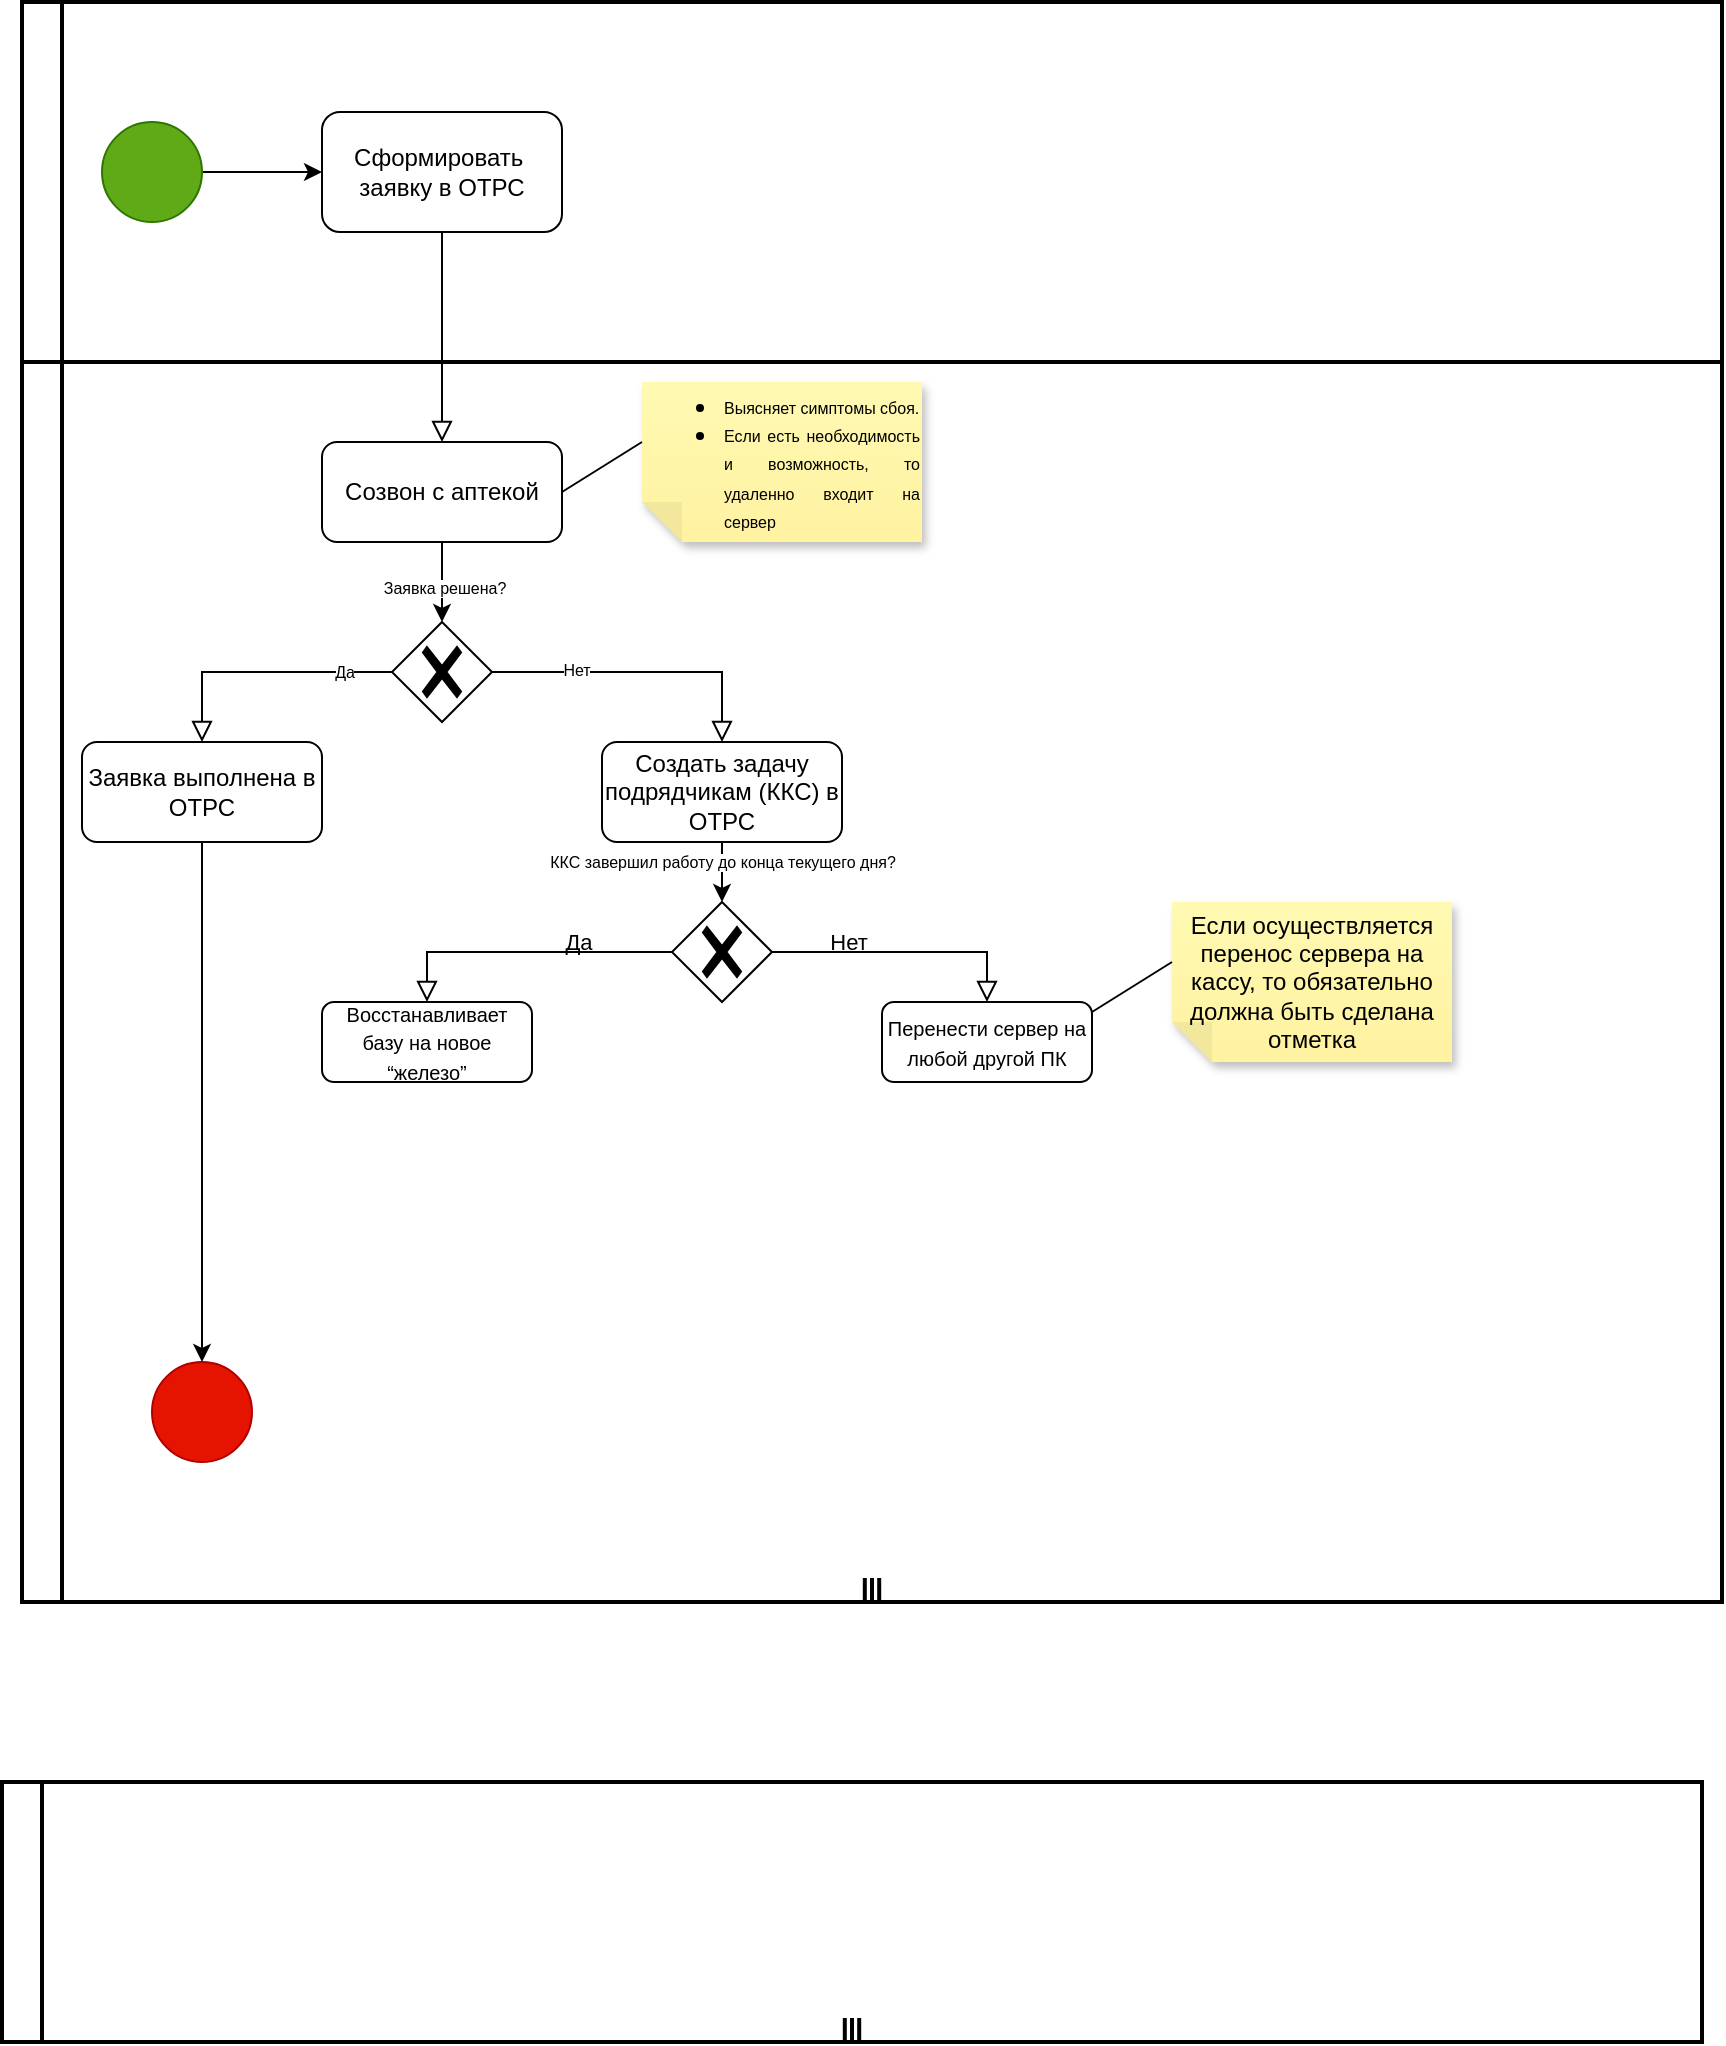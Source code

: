 <mxfile version="20.8.20" type="github">
  <diagram id="C5RBs43oDa-KdzZeNtuy" name="Page-1">
    <mxGraphModel dx="724" dy="379" grid="1" gridSize="10" guides="1" tooltips="1" connect="1" arrows="1" fold="1" page="1" pageScale="1" pageWidth="827" pageHeight="1169" math="0" shadow="0">
      <root>
        <mxCell id="WIyWlLk6GJQsqaUBKTNV-0" />
        <mxCell id="WIyWlLk6GJQsqaUBKTNV-1" parent="WIyWlLk6GJQsqaUBKTNV-0" />
        <mxCell id="C5A7Oztx9Ih_jh3PP3EU-0" value="" style="swimlane;html=1;startSize=20;fontStyle=0;collapsible=0;horizontal=0;swimlaneLine=1;swimlaneFillColor=#ffffff;strokeWidth=2;whiteSpace=wrap;" vertex="1" parent="WIyWlLk6GJQsqaUBKTNV-1">
          <mxGeometry x="40" y="40" width="850" height="180" as="geometry" />
        </mxCell>
        <mxCell id="C5A7Oztx9Ih_jh3PP3EU-7" style="edgeStyle=orthogonalEdgeStyle;rounded=0;orthogonalLoop=1;jettySize=auto;html=1;" edge="1" parent="C5A7Oztx9Ih_jh3PP3EU-0" source="C5A7Oztx9Ih_jh3PP3EU-5">
          <mxGeometry relative="1" as="geometry">
            <mxPoint x="150" y="85" as="targetPoint" />
          </mxGeometry>
        </mxCell>
        <mxCell id="C5A7Oztx9Ih_jh3PP3EU-5" value="" style="points=[[0.145,0.145,0],[0.5,0,0],[0.855,0.145,0],[1,0.5,0],[0.855,0.855,0],[0.5,1,0],[0.145,0.855,0],[0,0.5,0]];shape=mxgraph.bpmn.event;html=1;verticalLabelPosition=bottom;labelBackgroundColor=#ffffff;verticalAlign=top;align=center;perimeter=ellipsePerimeter;outlineConnect=0;aspect=fixed;outline=standard;symbol=general;fillColor=#60a917;fontColor=#ffffff;strokeColor=#2D7600;" vertex="1" parent="C5A7Oztx9Ih_jh3PP3EU-0">
          <mxGeometry x="40" y="60" width="50" height="50" as="geometry" />
        </mxCell>
        <mxCell id="WIyWlLk6GJQsqaUBKTNV-11" value="Сформировать&amp;nbsp; заявку в ОТРС" style="rounded=1;whiteSpace=wrap;html=1;fontSize=12;glass=0;strokeWidth=1;shadow=0;" parent="C5A7Oztx9Ih_jh3PP3EU-0" vertex="1">
          <mxGeometry x="150" y="55" width="120" height="60" as="geometry" />
        </mxCell>
        <mxCell id="C5A7Oztx9Ih_jh3PP3EU-3" value="" style="shape=mxgraph.bpmn.swimlane;html=1;startSize=20;horizontal=0;swimlaneLine=1;collapsible=0;fontStyle=0;swimlaneFillColor=#ffffff;strokeWidth=2;isCollection=1;whiteSpace=wrap;" vertex="1" parent="WIyWlLk6GJQsqaUBKTNV-1">
          <mxGeometry x="40" y="220" width="850" height="620" as="geometry" />
        </mxCell>
        <mxCell id="C5A7Oztx9Ih_jh3PP3EU-4" value="" style="shape=mxgraph.bpmn.swimlane;html=1;startSize=20;horizontal=0;swimlaneLine=1;collapsible=0;fontStyle=0;swimlaneFillColor=#ffffff;strokeWidth=2;isCollection=1;whiteSpace=wrap;" vertex="1" parent="WIyWlLk6GJQsqaUBKTNV-1">
          <mxGeometry x="30" y="930" width="850" height="130" as="geometry" />
        </mxCell>
        <mxCell id="WIyWlLk6GJQsqaUBKTNV-3" value="Созвон с аптекой" style="rounded=1;whiteSpace=wrap;html=1;fontSize=12;glass=0;strokeWidth=1;shadow=0;" parent="WIyWlLk6GJQsqaUBKTNV-1" vertex="1">
          <mxGeometry x="190" y="260" width="120" height="50" as="geometry" />
        </mxCell>
        <mxCell id="WIyWlLk6GJQsqaUBKTNV-2" value="" style="rounded=0;html=1;jettySize=auto;orthogonalLoop=1;fontSize=11;endArrow=block;endFill=0;endSize=8;strokeWidth=1;shadow=0;labelBackgroundColor=none;edgeStyle=orthogonalEdgeStyle;exitX=1;exitY=0.5;exitDx=0;exitDy=0;exitPerimeter=0;" parent="WIyWlLk6GJQsqaUBKTNV-1" source="C5A7Oztx9Ih_jh3PP3EU-13" target="C5A7Oztx9Ih_jh3PP3EU-11" edge="1">
          <mxGeometry relative="1" as="geometry" />
        </mxCell>
        <mxCell id="C5A7Oztx9Ih_jh3PP3EU-29" value="Нет" style="edgeLabel;html=1;align=center;verticalAlign=middle;resizable=0;points=[];fontSize=8;" vertex="1" connectable="0" parent="WIyWlLk6GJQsqaUBKTNV-2">
          <mxGeometry x="-0.446" y="1" relative="1" as="geometry">
            <mxPoint as="offset" />
          </mxGeometry>
        </mxCell>
        <mxCell id="WIyWlLk6GJQsqaUBKTNV-7" value="&lt;font style=&quot;font-size: 10px;&quot;&gt;Восстанавливает базу на новое “железо”&lt;/font&gt;" style="rounded=1;whiteSpace=wrap;html=1;fontSize=12;glass=0;strokeWidth=1;shadow=0;" parent="WIyWlLk6GJQsqaUBKTNV-1" vertex="1">
          <mxGeometry x="190" y="540" width="105" height="40" as="geometry" />
        </mxCell>
        <mxCell id="WIyWlLk6GJQsqaUBKTNV-5" value="Да" style="edgeStyle=orthogonalEdgeStyle;rounded=0;html=1;jettySize=auto;orthogonalLoop=1;fontSize=11;endArrow=block;endFill=0;endSize=8;strokeWidth=1;shadow=0;labelBackgroundColor=none;exitX=0;exitY=0.5;exitDx=0;exitDy=0;exitPerimeter=0;entryX=0.5;entryY=0;entryDx=0;entryDy=0;" parent="WIyWlLk6GJQsqaUBKTNV-1" source="C5A7Oztx9Ih_jh3PP3EU-31" target="WIyWlLk6GJQsqaUBKTNV-7" edge="1">
          <mxGeometry x="-0.357" y="-5" relative="1" as="geometry">
            <mxPoint as="offset" />
          </mxGeometry>
        </mxCell>
        <mxCell id="WIyWlLk6GJQsqaUBKTNV-8" value="" style="rounded=0;html=1;jettySize=auto;orthogonalLoop=1;fontSize=11;endArrow=block;endFill=0;endSize=8;strokeWidth=1;shadow=0;labelBackgroundColor=none;edgeStyle=orthogonalEdgeStyle;startArrow=none;exitX=0.5;exitY=1;exitDx=0;exitDy=0;entryX=0.5;entryY=0;entryDx=0;entryDy=0;" parent="WIyWlLk6GJQsqaUBKTNV-1" source="WIyWlLk6GJQsqaUBKTNV-11" target="WIyWlLk6GJQsqaUBKTNV-3" edge="1">
          <mxGeometry x="-0.5" y="10" relative="1" as="geometry">
            <mxPoint as="offset" />
            <mxPoint x="230" y="270" as="sourcePoint" />
            <mxPoint x="310" y="190" as="targetPoint" />
          </mxGeometry>
        </mxCell>
        <mxCell id="C5A7Oztx9Ih_jh3PP3EU-9" value="Заявка выполнена в ОТРС" style="rounded=1;whiteSpace=wrap;html=1;fontSize=12;glass=0;strokeWidth=1;shadow=0;" vertex="1" parent="WIyWlLk6GJQsqaUBKTNV-1">
          <mxGeometry x="70" y="410" width="120" height="50" as="geometry" />
        </mxCell>
        <mxCell id="C5A7Oztx9Ih_jh3PP3EU-11" value="Создать задачу подрядчикам (ККС) в ОТРС" style="rounded=1;whiteSpace=wrap;html=1;fontSize=12;glass=0;strokeWidth=1;shadow=0;" vertex="1" parent="WIyWlLk6GJQsqaUBKTNV-1">
          <mxGeometry x="330" y="410" width="120" height="50" as="geometry" />
        </mxCell>
        <mxCell id="C5A7Oztx9Ih_jh3PP3EU-12" value="" style="rounded=0;html=1;jettySize=auto;orthogonalLoop=1;fontSize=11;endArrow=block;endFill=0;endSize=8;strokeWidth=1;shadow=0;labelBackgroundColor=none;edgeStyle=orthogonalEdgeStyle;startArrow=none;entryX=0.5;entryY=0;entryDx=0;entryDy=0;exitX=0;exitY=0.5;exitDx=0;exitDy=0;exitPerimeter=0;" edge="1" parent="WIyWlLk6GJQsqaUBKTNV-1" target="C5A7Oztx9Ih_jh3PP3EU-9" source="C5A7Oztx9Ih_jh3PP3EU-13">
          <mxGeometry x="-0.5" y="10" relative="1" as="geometry">
            <mxPoint as="offset" />
            <mxPoint x="250" y="390" as="sourcePoint" />
            <mxPoint x="310" y="415" as="targetPoint" />
          </mxGeometry>
        </mxCell>
        <mxCell id="C5A7Oztx9Ih_jh3PP3EU-28" value="Да" style="edgeLabel;html=1;align=center;verticalAlign=middle;resizable=0;points=[];fontSize=8;" vertex="1" connectable="0" parent="C5A7Oztx9Ih_jh3PP3EU-12">
          <mxGeometry x="-0.626" relative="1" as="geometry">
            <mxPoint as="offset" />
          </mxGeometry>
        </mxCell>
        <mxCell id="C5A7Oztx9Ih_jh3PP3EU-13" value="" style="points=[[0.25,0.25,0],[0.5,0,0],[0.75,0.25,0],[1,0.5,0],[0.75,0.75,0],[0.5,1,0],[0.25,0.75,0],[0,0.5,0]];shape=mxgraph.bpmn.gateway2;html=1;verticalLabelPosition=bottom;labelBackgroundColor=#ffffff;verticalAlign=top;align=center;perimeter=rhombusPerimeter;outlineConnect=0;outline=none;symbol=none;gwType=exclusive;" vertex="1" parent="WIyWlLk6GJQsqaUBKTNV-1">
          <mxGeometry x="225" y="350" width="50" height="50" as="geometry" />
        </mxCell>
        <mxCell id="C5A7Oztx9Ih_jh3PP3EU-14" value="&lt;div style=&quot;text-align: justify;&quot;&gt;&lt;ul&gt;&lt;li&gt;&lt;span style=&quot;background-color: initial;&quot;&gt;&lt;font style=&quot;font-size: 8px;&quot;&gt;Выясняет симптомы сбоя.&lt;/font&gt;&lt;/span&gt;&lt;/li&gt;&lt;li&gt;&lt;span style=&quot;background-color: initial;&quot;&gt;&lt;font style=&quot;font-size: 8px;&quot;&gt;Если есть необходимость и возможность, то удаленно входит на сервер&lt;/font&gt;&lt;/span&gt;&lt;/li&gt;&lt;/ul&gt;&lt;/div&gt;" style="shape=note;whiteSpace=wrap;html=1;backgroundOutline=1;fontColor=#000000;darkOpacity=0.05;fillColor=#FFF9B2;strokeColor=none;fillStyle=solid;direction=west;gradientDirection=north;gradientColor=#FFF2A1;shadow=1;size=20;pointerEvents=1;" vertex="1" parent="WIyWlLk6GJQsqaUBKTNV-1">
          <mxGeometry x="350" y="230" width="140" height="80" as="geometry" />
        </mxCell>
        <mxCell id="C5A7Oztx9Ih_jh3PP3EU-21" value="" style="endArrow=none;html=1;rounded=0;fontSize=8;entryX=0;entryY=0;entryDx=140;entryDy=50;entryPerimeter=0;exitX=1;exitY=0.5;exitDx=0;exitDy=0;" edge="1" parent="WIyWlLk6GJQsqaUBKTNV-1" source="WIyWlLk6GJQsqaUBKTNV-3" target="C5A7Oztx9Ih_jh3PP3EU-14">
          <mxGeometry width="50" height="50" relative="1" as="geometry">
            <mxPoint x="330" y="390" as="sourcePoint" />
            <mxPoint x="380" y="340" as="targetPoint" />
            <Array as="points" />
          </mxGeometry>
        </mxCell>
        <mxCell id="C5A7Oztx9Ih_jh3PP3EU-22" value="" style="points=[[0.145,0.145,0],[0.5,0,0],[0.855,0.145,0],[1,0.5,0],[0.855,0.855,0],[0.5,1,0],[0.145,0.855,0],[0,0.5,0]];shape=mxgraph.bpmn.event;html=1;verticalLabelPosition=bottom;labelBackgroundColor=#ffffff;verticalAlign=top;align=center;perimeter=ellipsePerimeter;outlineConnect=0;aspect=fixed;outline=standard;symbol=general;fillColor=#e51400;fontColor=#ffffff;strokeColor=#B20000;" vertex="1" parent="WIyWlLk6GJQsqaUBKTNV-1">
          <mxGeometry x="105" y="720" width="50" height="50" as="geometry" />
        </mxCell>
        <mxCell id="C5A7Oztx9Ih_jh3PP3EU-24" value="" style="edgeStyle=orthogonalEdgeStyle;rounded=0;orthogonalLoop=1;jettySize=auto;html=1;fontSize=8;exitX=0.5;exitY=1;exitDx=0;exitDy=0;entryX=0.5;entryY=0;entryDx=0;entryDy=0;entryPerimeter=0;" edge="1" parent="WIyWlLk6GJQsqaUBKTNV-1" source="C5A7Oztx9Ih_jh3PP3EU-9" target="C5A7Oztx9Ih_jh3PP3EU-22">
          <mxGeometry relative="1" as="geometry">
            <mxPoint x="200" y="135" as="sourcePoint" />
            <mxPoint x="140" y="135" as="targetPoint" />
            <Array as="points">
              <mxPoint x="130" y="510" />
              <mxPoint x="130" y="510" />
            </Array>
          </mxGeometry>
        </mxCell>
        <mxCell id="C5A7Oztx9Ih_jh3PP3EU-26" value="" style="edgeStyle=orthogonalEdgeStyle;rounded=0;orthogonalLoop=1;jettySize=auto;html=1;fontSize=8;exitX=0.5;exitY=1;exitDx=0;exitDy=0;entryX=0.5;entryY=0;entryDx=0;entryDy=0;entryPerimeter=0;" edge="1" parent="WIyWlLk6GJQsqaUBKTNV-1" source="WIyWlLk6GJQsqaUBKTNV-3" target="C5A7Oztx9Ih_jh3PP3EU-13">
          <mxGeometry relative="1" as="geometry">
            <mxPoint x="250" y="95" as="sourcePoint" />
            <mxPoint x="105" y="100" as="targetPoint" />
            <Array as="points">
              <mxPoint x="250" y="320" />
              <mxPoint x="250" y="320" />
            </Array>
          </mxGeometry>
        </mxCell>
        <mxCell id="C5A7Oztx9Ih_jh3PP3EU-27" value="Заявка решена?" style="edgeLabel;html=1;align=center;verticalAlign=middle;resizable=0;points=[];fontSize=8;" vertex="1" connectable="0" parent="C5A7Oztx9Ih_jh3PP3EU-26">
          <mxGeometry x="0.139" y="1" relative="1" as="geometry">
            <mxPoint as="offset" />
          </mxGeometry>
        </mxCell>
        <mxCell id="C5A7Oztx9Ih_jh3PP3EU-31" value="" style="points=[[0.25,0.25,0],[0.5,0,0],[0.75,0.25,0],[1,0.5,0],[0.75,0.75,0],[0.5,1,0],[0.25,0.75,0],[0,0.5,0]];shape=mxgraph.bpmn.gateway2;html=1;verticalLabelPosition=bottom;labelBackgroundColor=#ffffff;verticalAlign=top;align=center;perimeter=rhombusPerimeter;outlineConnect=0;outline=none;symbol=none;gwType=exclusive;" vertex="1" parent="WIyWlLk6GJQsqaUBKTNV-1">
          <mxGeometry x="365" y="490" width="50" height="50" as="geometry" />
        </mxCell>
        <mxCell id="C5A7Oztx9Ih_jh3PP3EU-32" value="" style="edgeStyle=orthogonalEdgeStyle;rounded=0;orthogonalLoop=1;jettySize=auto;html=1;fontSize=8;entryX=0.5;entryY=0;entryDx=0;entryDy=0;entryPerimeter=0;exitX=0.5;exitY=1;exitDx=0;exitDy=0;" edge="1" parent="WIyWlLk6GJQsqaUBKTNV-1" source="C5A7Oztx9Ih_jh3PP3EU-11" target="C5A7Oztx9Ih_jh3PP3EU-31">
          <mxGeometry relative="1" as="geometry">
            <mxPoint x="260" y="320" as="sourcePoint" />
            <mxPoint x="260" y="360" as="targetPoint" />
            <Array as="points" />
          </mxGeometry>
        </mxCell>
        <mxCell id="C5A7Oztx9Ih_jh3PP3EU-33" value="ККС&amp;nbsp;завершил работу до конца текущего дня?" style="edgeLabel;html=1;align=center;verticalAlign=middle;resizable=0;points=[];fontSize=8;" vertex="1" connectable="0" parent="C5A7Oztx9Ih_jh3PP3EU-32">
          <mxGeometry x="0.139" y="1" relative="1" as="geometry">
            <mxPoint x="-1" y="-7" as="offset" />
          </mxGeometry>
        </mxCell>
        <mxCell id="C5A7Oztx9Ih_jh3PP3EU-34" value="&lt;font style=&quot;font-size: 10px;&quot;&gt;Перенести сервер на любой другой ПК&lt;/font&gt;" style="rounded=1;whiteSpace=wrap;html=1;fontSize=12;glass=0;strokeWidth=1;shadow=0;" vertex="1" parent="WIyWlLk6GJQsqaUBKTNV-1">
          <mxGeometry x="470" y="540" width="105" height="40" as="geometry" />
        </mxCell>
        <mxCell id="C5A7Oztx9Ih_jh3PP3EU-35" value="Нет" style="edgeStyle=orthogonalEdgeStyle;rounded=0;html=1;jettySize=auto;orthogonalLoop=1;fontSize=11;endArrow=block;endFill=0;endSize=8;strokeWidth=1;shadow=0;labelBackgroundColor=none;exitX=1;exitY=0.5;exitDx=0;exitDy=0;exitPerimeter=0;entryX=0.5;entryY=0;entryDx=0;entryDy=0;" edge="1" parent="WIyWlLk6GJQsqaUBKTNV-1" source="C5A7Oztx9Ih_jh3PP3EU-31" target="C5A7Oztx9Ih_jh3PP3EU-34">
          <mxGeometry x="-0.428" y="5" relative="1" as="geometry">
            <mxPoint as="offset" />
            <mxPoint x="375" y="525" as="sourcePoint" />
            <mxPoint x="253" y="550" as="targetPoint" />
          </mxGeometry>
        </mxCell>
        <mxCell id="C5A7Oztx9Ih_jh3PP3EU-37" value="Если осуществляется перенос сервера на кассу, то обязательно должна быть сделана отметка&lt;div style=&quot;text-align: justify;&quot;&gt;&lt;/div&gt;" style="shape=note;whiteSpace=wrap;html=1;backgroundOutline=1;fontColor=#000000;darkOpacity=0.05;fillColor=#FFF9B2;strokeColor=none;fillStyle=solid;direction=west;gradientDirection=north;gradientColor=#FFF2A1;shadow=1;size=20;pointerEvents=1;" vertex="1" parent="WIyWlLk6GJQsqaUBKTNV-1">
          <mxGeometry x="615" y="490" width="140" height="80" as="geometry" />
        </mxCell>
        <mxCell id="C5A7Oztx9Ih_jh3PP3EU-38" value="" style="endArrow=none;html=1;rounded=0;fontSize=8;entryX=0;entryY=0;entryDx=140;entryDy=50;entryPerimeter=0;exitX=1;exitY=0.5;exitDx=0;exitDy=0;" edge="1" parent="WIyWlLk6GJQsqaUBKTNV-1" target="C5A7Oztx9Ih_jh3PP3EU-37">
          <mxGeometry width="50" height="50" relative="1" as="geometry">
            <mxPoint x="575" y="545" as="sourcePoint" />
            <mxPoint x="645" y="600" as="targetPoint" />
            <Array as="points" />
          </mxGeometry>
        </mxCell>
      </root>
    </mxGraphModel>
  </diagram>
</mxfile>
